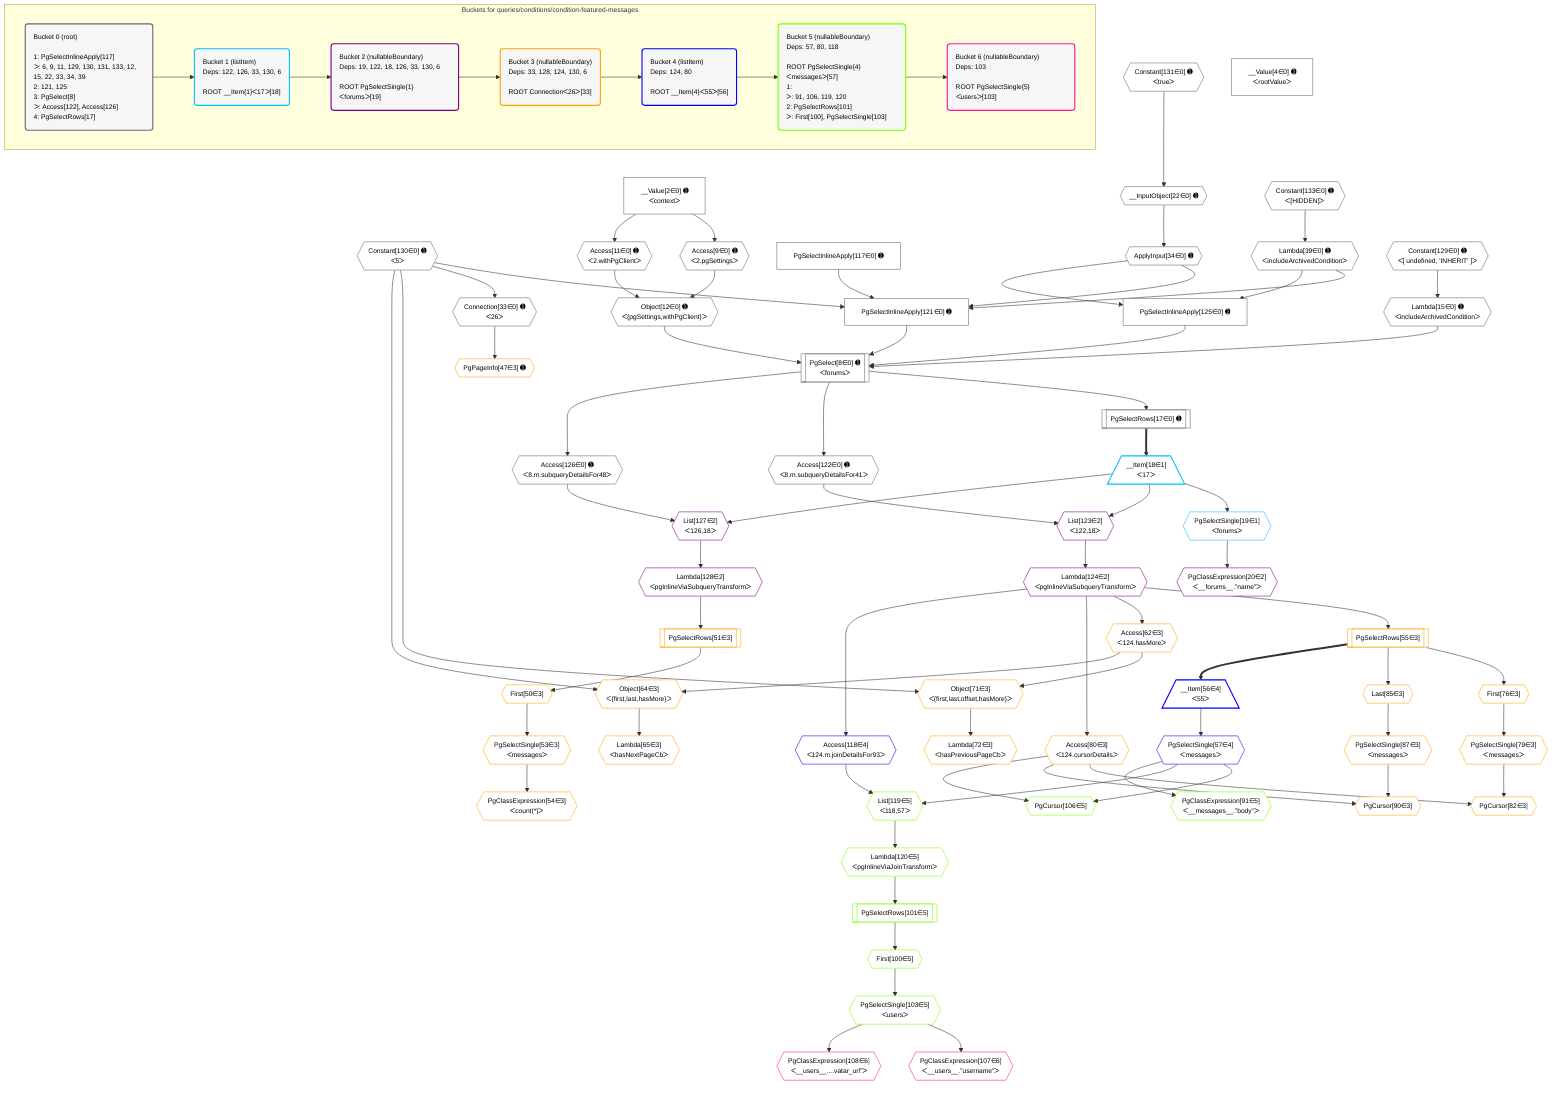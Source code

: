 %%{init: {'themeVariables': { 'fontSize': '12px'}}}%%
graph TD
    classDef path fill:#eee,stroke:#000,color:#000
    classDef plan fill:#fff,stroke-width:1px,color:#000
    classDef itemplan fill:#fff,stroke-width:2px,color:#000
    classDef unbatchedplan fill:#dff,stroke-width:1px,color:#000
    classDef sideeffectplan fill:#fcc,stroke-width:2px,color:#000
    classDef bucket fill:#f6f6f6,color:#000,stroke-width:2px,text-align:left

    subgraph "Buckets for queries/conditions/condition-featured-messages"
    Bucket0("Bucket 0 (root)<br /><br />1: PgSelectInlineApply[117]<br />ᐳ: 6, 9, 11, 129, 130, 131, 133, 12, 15, 22, 33, 34, 39<br />2: 121, 125<br />3: PgSelect[8]<br />ᐳ: Access[122], Access[126]<br />4: PgSelectRows[17]"):::bucket
    Bucket1("Bucket 1 (listItem)<br />Deps: 122, 126, 33, 130, 6<br /><br />ROOT __Item{1}ᐸ17ᐳ[18]"):::bucket
    Bucket2("Bucket 2 (nullableBoundary)<br />Deps: 19, 122, 18, 126, 33, 130, 6<br /><br />ROOT PgSelectSingle{1}ᐸforumsᐳ[19]"):::bucket
    Bucket3("Bucket 3 (nullableBoundary)<br />Deps: 33, 128, 124, 130, 6<br /><br />ROOT Connectionᐸ26ᐳ[33]"):::bucket
    Bucket4("Bucket 4 (listItem)<br />Deps: 124, 80<br /><br />ROOT __Item{4}ᐸ55ᐳ[56]"):::bucket
    Bucket5("Bucket 5 (nullableBoundary)<br />Deps: 57, 80, 118<br /><br />ROOT PgSelectSingle{4}ᐸmessagesᐳ[57]<br />1: <br />ᐳ: 91, 106, 119, 120<br />2: PgSelectRows[101]<br />ᐳ: First[100], PgSelectSingle[103]"):::bucket
    Bucket6("Bucket 6 (nullableBoundary)<br />Deps: 103<br /><br />ROOT PgSelectSingle{5}ᐸusersᐳ[103]"):::bucket
    end
    Bucket0 --> Bucket1
    Bucket1 --> Bucket2
    Bucket2 --> Bucket3
    Bucket3 --> Bucket4
    Bucket4 --> Bucket5
    Bucket5 --> Bucket6

    %% plan dependencies
    PgSelect8[["PgSelect[8∈0] ➊<br />ᐸforumsᐳ"]]:::plan
    Object12{{"Object[12∈0] ➊<br />ᐸ{pgSettings,withPgClient}ᐳ"}}:::plan
    Lambda15{{"Lambda[15∈0] ➊<br />ᐸincludeArchivedConditionᐳ"}}:::plan
    PgSelectInlineApply121["PgSelectInlineApply[121∈0] ➊"]:::plan
    PgSelectInlineApply125["PgSelectInlineApply[125∈0] ➊"]:::plan
    Object12 & Lambda15 & PgSelectInlineApply121 & PgSelectInlineApply125 --> PgSelect8
    Constant130{{"Constant[130∈0] ➊<br />ᐸ5ᐳ"}}:::plan
    ApplyInput34{{"ApplyInput[34∈0] ➊"}}:::plan
    Lambda39{{"Lambda[39∈0] ➊<br />ᐸincludeArchivedConditionᐳ"}}:::plan
    PgSelectInlineApply117["PgSelectInlineApply[117∈0] ➊"]:::plan
    Constant130 & ApplyInput34 & Lambda39 & PgSelectInlineApply117 --> PgSelectInlineApply121
    Access9{{"Access[9∈0] ➊<br />ᐸ2.pgSettingsᐳ"}}:::plan
    Access11{{"Access[11∈0] ➊<br />ᐸ2.withPgClientᐳ"}}:::plan
    Access9 & Access11 --> Object12
    ApplyInput34 & Lambda39 --> PgSelectInlineApply125
    __Value2["__Value[2∈0] ➊<br />ᐸcontextᐳ"]:::plan
    __Value2 --> Access9
    __Value2 --> Access11
    Constant129{{"Constant[129∈0] ➊<br />ᐸ[ undefined, 'INHERIT' ]ᐳ"}}:::plan
    Constant129 --> Lambda15
    PgSelectRows17[["PgSelectRows[17∈0] ➊"]]:::plan
    PgSelect8 --> PgSelectRows17
    __InputObject22{{"__InputObject[22∈0] ➊"}}:::plan
    Constant131{{"Constant[131∈0] ➊<br />ᐸtrueᐳ"}}:::plan
    Constant131 --> __InputObject22
    Connection33{{"Connection[33∈0] ➊<br />ᐸ26ᐳ"}}:::plan
    Constant130 --> Connection33
    __InputObject22 --> ApplyInput34
    Constant133{{"Constant[133∈0] ➊<br />ᐸ[HIDDEN]ᐳ"}}:::plan
    Constant133 --> Lambda39
    Access122{{"Access[122∈0] ➊<br />ᐸ8.m.subqueryDetailsFor41ᐳ"}}:::plan
    PgSelect8 --> Access122
    Access126{{"Access[126∈0] ➊<br />ᐸ8.m.subqueryDetailsFor48ᐳ"}}:::plan
    PgSelect8 --> Access126
    __Value4["__Value[4∈0] ➊<br />ᐸrootValueᐳ"]:::plan
    __Item18[/"__Item[18∈1]<br />ᐸ17ᐳ"\]:::itemplan
    PgSelectRows17 ==> __Item18
    PgSelectSingle19{{"PgSelectSingle[19∈1]<br />ᐸforumsᐳ"}}:::plan
    __Item18 --> PgSelectSingle19
    List123{{"List[123∈2]<br />ᐸ122,18ᐳ"}}:::plan
    Access122 & __Item18 --> List123
    List127{{"List[127∈2]<br />ᐸ126,18ᐳ"}}:::plan
    Access126 & __Item18 --> List127
    PgClassExpression20{{"PgClassExpression[20∈2]<br />ᐸ__forums__.”name”ᐳ"}}:::plan
    PgSelectSingle19 --> PgClassExpression20
    Lambda124{{"Lambda[124∈2]<br />ᐸpgInlineViaSubqueryTransformᐳ"}}:::plan
    List123 --> Lambda124
    Lambda128{{"Lambda[128∈2]<br />ᐸpgInlineViaSubqueryTransformᐳ"}}:::plan
    List127 --> Lambda128
    Object71{{"Object[71∈3]<br />ᐸ{first,last,offset,hasMore}ᐳ"}}:::plan
    Access62{{"Access[62∈3]<br />ᐸ124.hasMoreᐳ"}}:::plan
    Constant130 & Access62 --> Object71
    Object64{{"Object[64∈3]<br />ᐸ{first,last,hasMore}ᐳ"}}:::plan
    Constant130 & Access62 --> Object64
    PgCursor82{{"PgCursor[82∈3]"}}:::plan
    PgSelectSingle79{{"PgSelectSingle[79∈3]<br />ᐸmessagesᐳ"}}:::plan
    Access80{{"Access[80∈3]<br />ᐸ124.cursorDetailsᐳ"}}:::plan
    PgSelectSingle79 & Access80 --> PgCursor82
    PgCursor90{{"PgCursor[90∈3]"}}:::plan
    PgSelectSingle87{{"PgSelectSingle[87∈3]<br />ᐸmessagesᐳ"}}:::plan
    PgSelectSingle87 & Access80 --> PgCursor90
    PgPageInfo47{{"PgPageInfo[47∈3] ➊"}}:::plan
    Connection33 --> PgPageInfo47
    First50{{"First[50∈3]"}}:::plan
    PgSelectRows51[["PgSelectRows[51∈3]"]]:::plan
    PgSelectRows51 --> First50
    Lambda128 --> PgSelectRows51
    PgSelectSingle53{{"PgSelectSingle[53∈3]<br />ᐸmessagesᐳ"}}:::plan
    First50 --> PgSelectSingle53
    PgClassExpression54{{"PgClassExpression[54∈3]<br />ᐸcount(*)ᐳ"}}:::plan
    PgSelectSingle53 --> PgClassExpression54
    PgSelectRows55[["PgSelectRows[55∈3]"]]:::plan
    Lambda124 --> PgSelectRows55
    Lambda124 --> Access62
    Lambda65{{"Lambda[65∈3]<br />ᐸhasNextPageCbᐳ"}}:::plan
    Object64 --> Lambda65
    Lambda72{{"Lambda[72∈3]<br />ᐸhasPreviousPageCbᐳ"}}:::plan
    Object71 --> Lambda72
    First76{{"First[76∈3]"}}:::plan
    PgSelectRows55 --> First76
    First76 --> PgSelectSingle79
    Lambda124 --> Access80
    Last85{{"Last[85∈3]"}}:::plan
    PgSelectRows55 --> Last85
    Last85 --> PgSelectSingle87
    __Item56[/"__Item[56∈4]<br />ᐸ55ᐳ"\]:::itemplan
    PgSelectRows55 ==> __Item56
    PgSelectSingle57{{"PgSelectSingle[57∈4]<br />ᐸmessagesᐳ"}}:::plan
    __Item56 --> PgSelectSingle57
    Access118{{"Access[118∈4]<br />ᐸ124.m.joinDetailsFor93ᐳ"}}:::plan
    Lambda124 --> Access118
    PgCursor106{{"PgCursor[106∈5]"}}:::plan
    PgSelectSingle57 & Access80 --> PgCursor106
    List119{{"List[119∈5]<br />ᐸ118,57ᐳ"}}:::plan
    Access118 & PgSelectSingle57 --> List119
    PgClassExpression91{{"PgClassExpression[91∈5]<br />ᐸ__messages__.”body”ᐳ"}}:::plan
    PgSelectSingle57 --> PgClassExpression91
    First100{{"First[100∈5]"}}:::plan
    PgSelectRows101[["PgSelectRows[101∈5]"]]:::plan
    PgSelectRows101 --> First100
    Lambda120{{"Lambda[120∈5]<br />ᐸpgInlineViaJoinTransformᐳ"}}:::plan
    Lambda120 --> PgSelectRows101
    PgSelectSingle103{{"PgSelectSingle[103∈5]<br />ᐸusersᐳ"}}:::plan
    First100 --> PgSelectSingle103
    List119 --> Lambda120
    PgClassExpression107{{"PgClassExpression[107∈6]<br />ᐸ__users__.”username”ᐳ"}}:::plan
    PgSelectSingle103 --> PgClassExpression107
    PgClassExpression108{{"PgClassExpression[108∈6]<br />ᐸ__users__....vatar_url”ᐳ"}}:::plan
    PgSelectSingle103 --> PgClassExpression108

    %% define steps
    classDef bucket0 stroke:#696969
    class Bucket0,__Value2,__Value4,PgSelect8,Access9,Access11,Object12,Lambda15,PgSelectRows17,__InputObject22,Connection33,ApplyInput34,Lambda39,PgSelectInlineApply117,PgSelectInlineApply121,Access122,PgSelectInlineApply125,Access126,Constant129,Constant130,Constant131,Constant133 bucket0
    classDef bucket1 stroke:#00bfff
    class Bucket1,__Item18,PgSelectSingle19 bucket1
    classDef bucket2 stroke:#7f007f
    class Bucket2,PgClassExpression20,List123,Lambda124,List127,Lambda128 bucket2
    classDef bucket3 stroke:#ffa500
    class Bucket3,PgPageInfo47,First50,PgSelectRows51,PgSelectSingle53,PgClassExpression54,PgSelectRows55,Access62,Object64,Lambda65,Object71,Lambda72,First76,PgSelectSingle79,Access80,PgCursor82,Last85,PgSelectSingle87,PgCursor90 bucket3
    classDef bucket4 stroke:#0000ff
    class Bucket4,__Item56,PgSelectSingle57,Access118 bucket4
    classDef bucket5 stroke:#7fff00
    class Bucket5,PgClassExpression91,First100,PgSelectRows101,PgSelectSingle103,PgCursor106,List119,Lambda120 bucket5
    classDef bucket6 stroke:#ff1493
    class Bucket6,PgClassExpression107,PgClassExpression108 bucket6